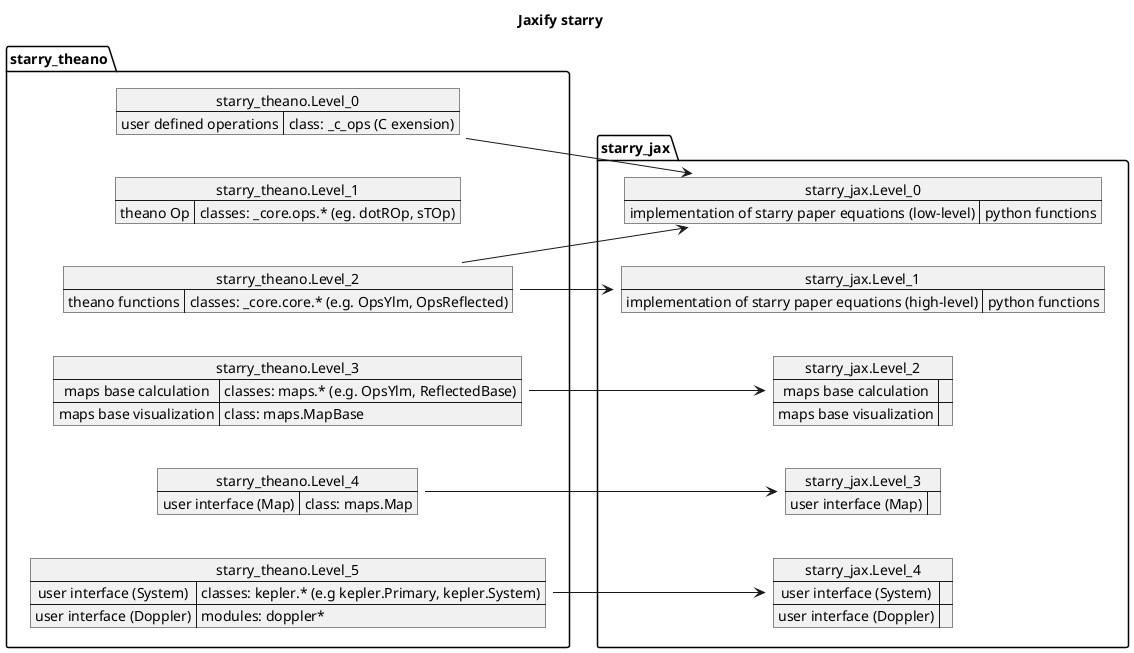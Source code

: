 @startuml PERT
left to right direction
' Horizontal lines: -->, <--, <-->
' Vertical lines: ->, <-, <->
title Jaxify starry

map starry_theano.Level_0 {
    user defined operations => class: _c_ops (C exension)
}

map starry_theano.Level_1 {
     theano Op => classes: _core.ops.* (eg. dotROp, sTOp)
}

map starry_theano.Level_2 {
    theano functions => classes: _core.core.* (e.g. OpsYlm, OpsReflected)
}

map starry_theano.Level_3 {
    maps base calculation => classes: maps.* (e.g. OpsYlm, ReflectedBase)
    maps base visualization => class: maps.MapBase
}

map starry_theano.Level_4 {
    user interface (Map) => class: maps.Map
}

map starry_theano.Level_5 {
    user interface (System) => classes: kepler.* (e.g kepler.Primary, kepler.System)
    user interface (Doppler) => modules: doppler*
}

map starry_jax.Level_0 {
    implementation of starry paper equations (low-level) => python functions
}

map starry_jax.Level_1 {
    implementation of starry paper equations (high-level) => python functions
}

map starry_jax.Level_2 {
    maps base calculation =>
    maps base visualization =>
}

map starry_jax.Level_3 {
    user interface (Map) =>
}

map starry_jax.Level_4 {
    user interface (System) =>
    user interface (Doppler) =>
}


starry_theano.Level_0 --> starry_jax.Level_0
starry_theano.Level_2 --> starry_jax.Level_0
starry_theano.Level_2 --> starry_jax.Level_1
starry_theano.Level_3 --> starry_jax.Level_2
starry_theano.Level_4 --> starry_jax.Level_3
starry_theano.Level_5 --> starry_jax.Level_4



@enduml
